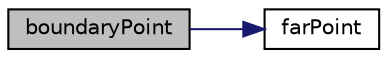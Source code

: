 digraph "boundaryPoint"
{
  bgcolor="transparent";
  edge [fontname="Helvetica",fontsize="10",labelfontname="Helvetica",labelfontsize="10"];
  node [fontname="Helvetica",fontsize="10",shape=record];
  rankdir="LR";
  Node1 [label="boundaryPoint",height=0.2,width=0.4,color="black", fillcolor="grey75", style="filled", fontcolor="black"];
  Node1 -> Node2 [color="midnightblue",fontsize="10",style="solid",fontname="Helvetica"];
  Node2 [label="farPoint",height=0.2,width=0.4,color="black",URL="$a01072.html#aaaf6908edd554b6f0f9ccea26210857b",tooltip="Is point a far-point. "];
}
